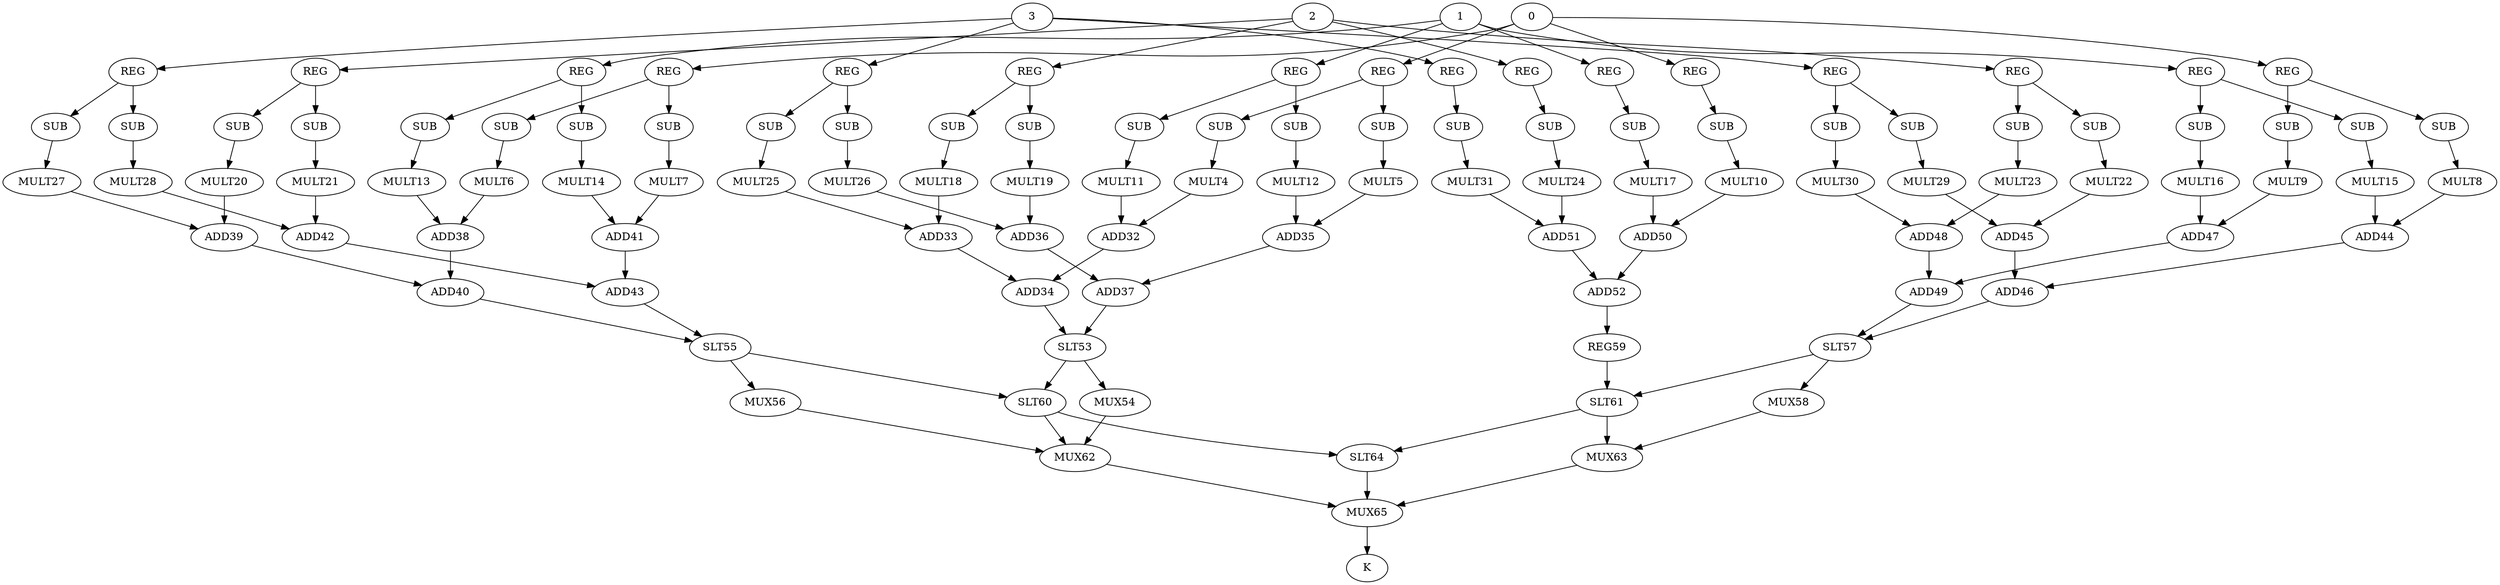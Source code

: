 strict digraph  {
0;
4 [label=MULT4];
5 [label=MULT5];
6 [label=MULT6];
7 [label=MULT7];
8 [label=MULT8];
9 [label=MULT9];
10 [label=MULT10];
1;
11 [label=MULT11];
12 [label=MULT12];
13 [label=MULT13];
14 [label=MULT14];
15 [label=MULT15];
16 [label=MULT16];
17 [label=MULT17];
2;
18 [label=MULT18];
19 [label=MULT19];
20 [label=MULT20];
21 [label=MULT21];
22 [label=MULT22];
23 [label=MULT23];
24 [label=MULT24];
3;
25 [label=MULT25];
26 [label=MULT26];
27 [label=MULT27];
28 [label=MULT28];
29 [label=MULT29];
30 [label=MULT30];
31 [label=MULT31];
32 [label=ADD32];
33 [label=ADD33];
34 [label=ADD34];
35 [label=ADD35];
36 [label=ADD36];
37 [label=ADD37];
38 [label=ADD38];
39 [label=ADD39];
40 [label=ADD40];
41 [label=ADD41];
42 [label=ADD42];
43 [label=ADD43];
44 [label=ADD44];
45 [label=ADD45];
46 [label=ADD46];
47 [label=ADD47];
48 [label=ADD48];
49 [label=ADD49];
50 [label=ADD50];
51 [label=ADD51];
52 [label=ADD52];
53 [label=SLT53];
54 [label=MUX54];
55 [label=SLT55];
56 [label=MUX56];
57 [label=SLT57];
58 [label=MUX58];
59 [label=REG59];
60 [label=SLT60];
61 [label=SLT61];
62 [label=MUX62];
63 [label=MUX63];
64 [label=SLT64];
65 [label=MUX65];
66 [label=K];
67 [label=SUB];
68 [label=SUB];
69 [label=SUB];
70 [label=SUB];
71 [label=SUB];
72 [label=SUB];
73 [label=SUB];
74 [label=SUB];
75 [label=SUB];
76 [label=SUB];
77 [label=SUB];
78 [label=SUB];
79 [label=SUB];
80 [label=SUB];
81 [label=SUB];
82 [label=SUB];
83 [label=SUB];
84 [label=SUB];
85 [label=SUB];
86 [label=SUB];
87 [label=SUB];
88 [label=SUB];
89 [label=SUB];
90 [label=SUB];
91 [label=SUB];
92 [label=SUB];
93 [label=SUB];
94 [label=SUB];
95 [label=REG];
96 [label=REG];
97 [label=REG];
98 [label=REG];
99 [label=REG];
100 [label=REG];
101 [label=REG];
102 [label=REG];
103 [label=REG];
104 [label=REG];
105 [label=REG];
106 [label=REG];
107 [label=REG];
108 [label=REG];
109 [label=REG];
110 [label=REG];
0 -> 95;
0 -> 96;
0 -> 97;
0 -> 98;
4 -> 32;
5 -> 35;
6 -> 38;
7 -> 41;
8 -> 44;
9 -> 47;
10 -> 50;
1 -> 99;
1 -> 100;
1 -> 101;
1 -> 102;
11 -> 32;
12 -> 35;
13 -> 38;
14 -> 41;
15 -> 44;
16 -> 47;
17 -> 50;
2 -> 103;
2 -> 104;
2 -> 105;
2 -> 106;
18 -> 33;
19 -> 36;
20 -> 39;
21 -> 42;
22 -> 45;
23 -> 48;
24 -> 51;
3 -> 107;
3 -> 108;
3 -> 109;
3 -> 110;
25 -> 33;
26 -> 36;
27 -> 39;
28 -> 42;
29 -> 45;
30 -> 48;
31 -> 51;
32 -> 34;
33 -> 34;
34 -> 53;
35 -> 37;
36 -> 37;
37 -> 53;
38 -> 40;
39 -> 40;
40 -> 55;
41 -> 43;
42 -> 43;
43 -> 55;
44 -> 46;
45 -> 46;
46 -> 57;
47 -> 49;
48 -> 49;
49 -> 57;
50 -> 52;
51 -> 52;
52 -> 59;
53 -> 54;
53 -> 60;
54 -> 62;
55 -> 56;
55 -> 60;
56 -> 62;
57 -> 58;
57 -> 61;
58 -> 63;
59 -> 61;
60 -> 62;
60 -> 64;
61 -> 63;
61 -> 64;
62 -> 65;
63 -> 65;
64 -> 65;
65 -> 66;
67 -> 4;
68 -> 5;
69 -> 6;
70 -> 7;
71 -> 8;
72 -> 9;
73 -> 10;
74 -> 11;
75 -> 12;
76 -> 13;
77 -> 14;
78 -> 15;
79 -> 16;
80 -> 17;
81 -> 18;
82 -> 19;
83 -> 20;
84 -> 21;
85 -> 22;
86 -> 23;
87 -> 24;
88 -> 25;
89 -> 26;
90 -> 27;
91 -> 28;
92 -> 29;
93 -> 30;
94 -> 31;
95 -> 67;
95 -> 68;
96 -> 69;
96 -> 70;
97 -> 71;
97 -> 72;
98 -> 73;
99 -> 74;
99 -> 75;
100 -> 76;
100 -> 77;
101 -> 78;
101 -> 79;
102 -> 80;
103 -> 81;
103 -> 82;
104 -> 83;
104 -> 84;
105 -> 85;
105 -> 86;
106 -> 87;
107 -> 88;
107 -> 89;
108 -> 90;
108 -> 91;
109 -> 92;
109 -> 93;
110 -> 94;
}
